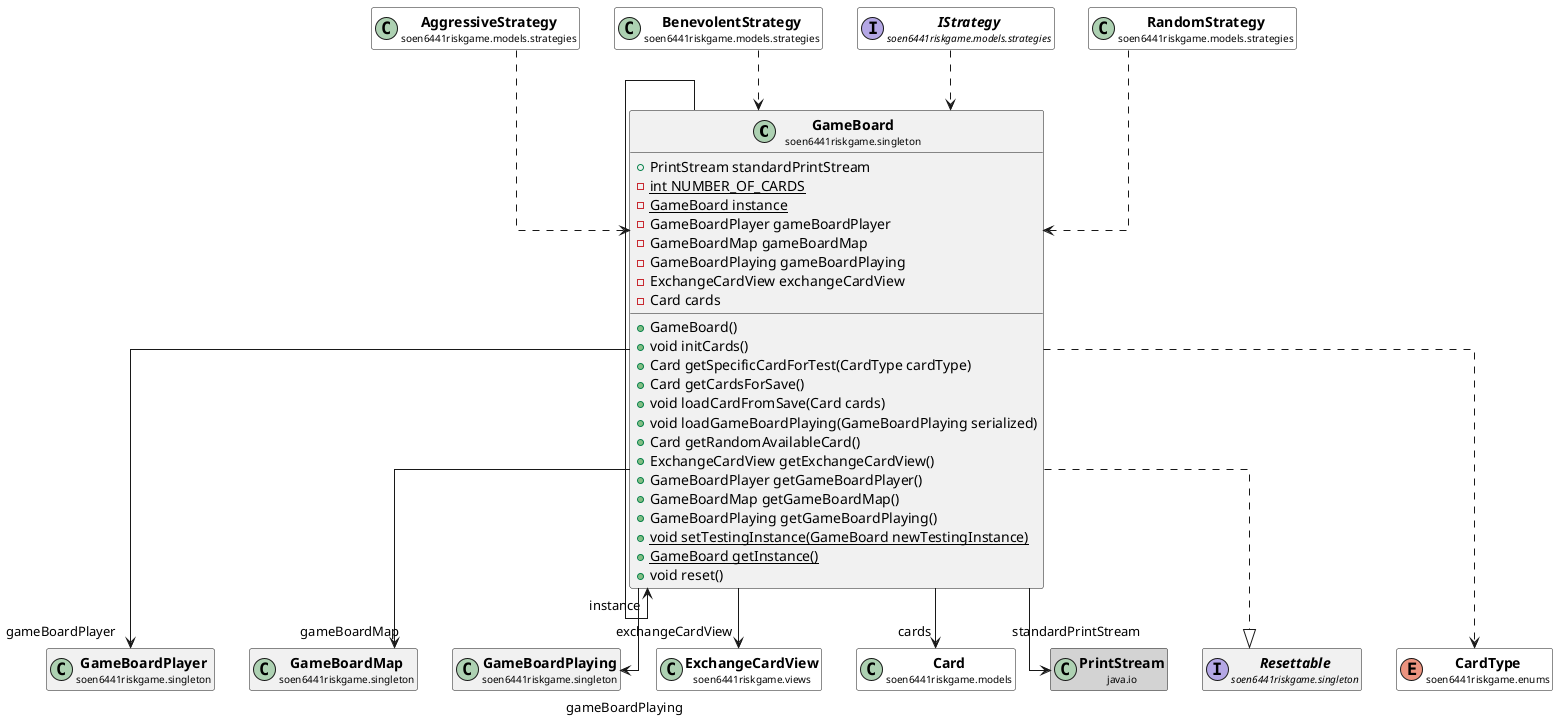 @startuml

skinparam svgLinkTarget _parent
skinparam linetype ortho
set namespaceSeparator none
class "<b><size:14>GameBoard</b>\n<size:10>soen6441riskgame.singleton" as soen6441riskgame.singleton.GameBoard  [[../../soen6441riskgame/singleton/GameBoard.html{soen6441riskgame.singleton.GameBoard}]] {
+PrintStream standardPrintStream
{static} -int NUMBER_OF_CARDS
{static} -GameBoard instance
-GameBoardPlayer gameBoardPlayer
-GameBoardMap gameBoardMap
-GameBoardPlaying gameBoardPlaying
-ExchangeCardView exchangeCardView
-Card cards
+GameBoard()
+void initCards()
+Card getSpecificCardForTest(CardType cardType)
+Card getCardsForSave()
+void loadCardFromSave(Card cards)
+void loadGameBoardPlaying(GameBoardPlaying serialized)
+Card getRandomAvailableCard()
+ExchangeCardView getExchangeCardView()
+GameBoardPlayer getGameBoardPlayer()
+GameBoardMap getGameBoardMap()
+GameBoardPlaying getGameBoardPlaying()
{static} +void setTestingInstance(GameBoard newTestingInstance)
{static} +GameBoard getInstance()
+void reset()
}


class "<b><size:14>AggressiveStrategy</b>\n<size:10>soen6441riskgame.models.strategies" as soen6441riskgame.models.strategies.AggressiveStrategy  [[../../soen6441riskgame/models/strategies/AggressiveStrategy.html{soen6441riskgame.models.strategies.AggressiveStrategy}]] #white {
}

hide soen6441riskgame.models.strategies.AggressiveStrategy fields
hide soen6441riskgame.models.strategies.AggressiveStrategy methods

soen6441riskgame.models.strategies.AggressiveStrategy ..> soen6441riskgame.singleton.GameBoard

class "<b><size:14>BenevolentStrategy</b>\n<size:10>soen6441riskgame.models.strategies" as soen6441riskgame.models.strategies.BenevolentStrategy  [[../../soen6441riskgame/models/strategies/BenevolentStrategy.html{soen6441riskgame.models.strategies.BenevolentStrategy}]] #white {
}

hide soen6441riskgame.models.strategies.BenevolentStrategy fields
hide soen6441riskgame.models.strategies.BenevolentStrategy methods

soen6441riskgame.models.strategies.BenevolentStrategy ..> soen6441riskgame.singleton.GameBoard

interface "<b><size:14>IStrategy</b>\n<size:10>soen6441riskgame.models.strategies" as soen6441riskgame.models.strategies.IStrategy  [[../../soen6441riskgame/models/strategies/IStrategy.html{soen6441riskgame.models.strategies.IStrategy}]] #white {
}

hide soen6441riskgame.models.strategies.IStrategy fields
hide soen6441riskgame.models.strategies.IStrategy methods

soen6441riskgame.models.strategies.IStrategy ..> soen6441riskgame.singleton.GameBoard

class "<b><size:14>RandomStrategy</b>\n<size:10>soen6441riskgame.models.strategies" as soen6441riskgame.models.strategies.RandomStrategy  [[../../soen6441riskgame/models/strategies/RandomStrategy.html{soen6441riskgame.models.strategies.RandomStrategy}]] #white {
}

hide soen6441riskgame.models.strategies.RandomStrategy fields
hide soen6441riskgame.models.strategies.RandomStrategy methods

soen6441riskgame.models.strategies.RandomStrategy ..> soen6441riskgame.singleton.GameBoard

soen6441riskgame.singleton.GameBoard -->  "instance" soen6441riskgame.singleton.GameBoard

class "<b><size:14>GameBoardPlayer</b>\n<size:10>soen6441riskgame.singleton" as soen6441riskgame.singleton.GameBoardPlayer  [[../../soen6441riskgame/singleton/GameBoardPlayer.html{soen6441riskgame.singleton.GameBoardPlayer}]] {
}

hide soen6441riskgame.singleton.GameBoardPlayer fields
hide soen6441riskgame.singleton.GameBoardPlayer methods

soen6441riskgame.singleton.GameBoard -->  "gameBoardPlayer" soen6441riskgame.singleton.GameBoardPlayer

class "<b><size:14>GameBoardMap</b>\n<size:10>soen6441riskgame.singleton" as soen6441riskgame.singleton.GameBoardMap  [[../../soen6441riskgame/singleton/GameBoardMap.html{soen6441riskgame.singleton.GameBoardMap}]] {
}

hide soen6441riskgame.singleton.GameBoardMap fields
hide soen6441riskgame.singleton.GameBoardMap methods

soen6441riskgame.singleton.GameBoard -->  "gameBoardMap" soen6441riskgame.singleton.GameBoardMap

class "<b><size:14>GameBoardPlaying</b>\n<size:10>soen6441riskgame.singleton" as soen6441riskgame.singleton.GameBoardPlaying  [[../../soen6441riskgame/singleton/GameBoardPlaying.html{soen6441riskgame.singleton.GameBoardPlaying}]] {
}

hide soen6441riskgame.singleton.GameBoardPlaying fields
hide soen6441riskgame.singleton.GameBoardPlaying methods

soen6441riskgame.singleton.GameBoard -->  "gameBoardPlaying" soen6441riskgame.singleton.GameBoardPlaying

class "<b><size:14>ExchangeCardView</b>\n<size:10>soen6441riskgame.views" as soen6441riskgame.views.ExchangeCardView  [[../../soen6441riskgame/views/ExchangeCardView.html{soen6441riskgame.views.ExchangeCardView}]] #white {
}

hide soen6441riskgame.views.ExchangeCardView fields
hide soen6441riskgame.views.ExchangeCardView methods

soen6441riskgame.singleton.GameBoard -->  "exchangeCardView" soen6441riskgame.views.ExchangeCardView

class "<b><size:14>Card</b>\n<size:10>soen6441riskgame.models" as soen6441riskgame.models.Card  [[../../soen6441riskgame/models/Card.html{soen6441riskgame.models.Card}]] #white {
}

hide soen6441riskgame.models.Card fields
hide soen6441riskgame.models.Card methods

soen6441riskgame.singleton.GameBoard -->  "cards" soen6441riskgame.models.Card

class "<b><size:14>PrintStream</b>\n<size:10>java.io" as java.io.PrintStream  #lightgrey {
}

hide java.io.PrintStream fields
hide java.io.PrintStream methods

soen6441riskgame.singleton.GameBoard -->  "standardPrintStream" java.io.PrintStream

interface "<b><size:14>Resettable</b>\n<size:10>soen6441riskgame.singleton" as soen6441riskgame.singleton.Resettable  [[../../soen6441riskgame/singleton/Resettable.html{soen6441riskgame.singleton.Resettable}]] {
}

hide soen6441riskgame.singleton.Resettable fields
hide soen6441riskgame.singleton.Resettable methods

soen6441riskgame.singleton.GameBoard ..|> soen6441riskgame.singleton.Resettable

enum "<b><size:14>CardType</b>\n<size:10>soen6441riskgame.enums" as soen6441riskgame.enums.CardType  [[../../soen6441riskgame/enums/CardType.html{soen6441riskgame.enums.CardType}]] #white {
}

hide soen6441riskgame.enums.CardType fields
hide soen6441riskgame.enums.CardType methods

soen6441riskgame.singleton.GameBoard ..> soen6441riskgame.enums.CardType


@enduml
